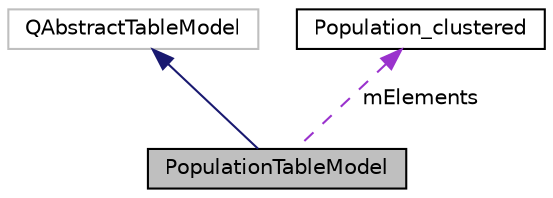 digraph "PopulationTableModel"
{
  edge [fontname="Helvetica",fontsize="10",labelfontname="Helvetica",labelfontsize="10"];
  node [fontname="Helvetica",fontsize="10",shape=record];
  Node2 [label="PopulationTableModel",height=0.2,width=0.4,color="black", fillcolor="grey75", style="filled", fontcolor="black"];
  Node3 -> Node2 [dir="back",color="midnightblue",fontsize="10",style="solid"];
  Node3 [label="QAbstractTableModel",height=0.2,width=0.4,color="grey75", fillcolor="white", style="filled"];
  Node4 -> Node2 [dir="back",color="darkorchid3",fontsize="10",style="dashed",label=" mElements" ];
  Node4 [label="Population_clustered",height=0.2,width=0.4,color="black", fillcolor="white", style="filled",URL="$class_population__clustered.html",tooltip="Population class : represents a population. "];
}
